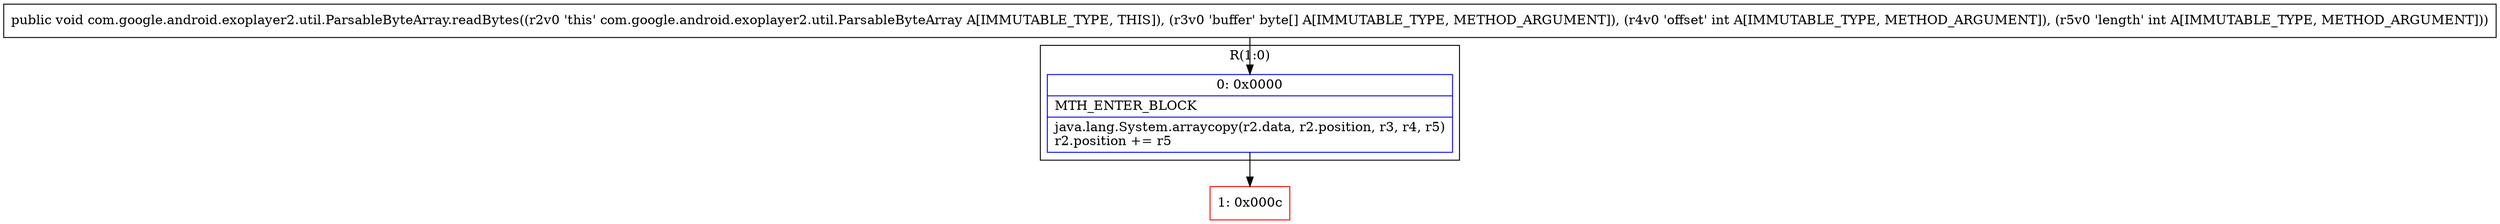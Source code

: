 digraph "CFG forcom.google.android.exoplayer2.util.ParsableByteArray.readBytes([BII)V" {
subgraph cluster_Region_947363990 {
label = "R(1:0)";
node [shape=record,color=blue];
Node_0 [shape=record,label="{0\:\ 0x0000|MTH_ENTER_BLOCK\l|java.lang.System.arraycopy(r2.data, r2.position, r3, r4, r5)\lr2.position += r5\l}"];
}
Node_1 [shape=record,color=red,label="{1\:\ 0x000c}"];
MethodNode[shape=record,label="{public void com.google.android.exoplayer2.util.ParsableByteArray.readBytes((r2v0 'this' com.google.android.exoplayer2.util.ParsableByteArray A[IMMUTABLE_TYPE, THIS]), (r3v0 'buffer' byte[] A[IMMUTABLE_TYPE, METHOD_ARGUMENT]), (r4v0 'offset' int A[IMMUTABLE_TYPE, METHOD_ARGUMENT]), (r5v0 'length' int A[IMMUTABLE_TYPE, METHOD_ARGUMENT])) }"];
MethodNode -> Node_0;
Node_0 -> Node_1;
}

